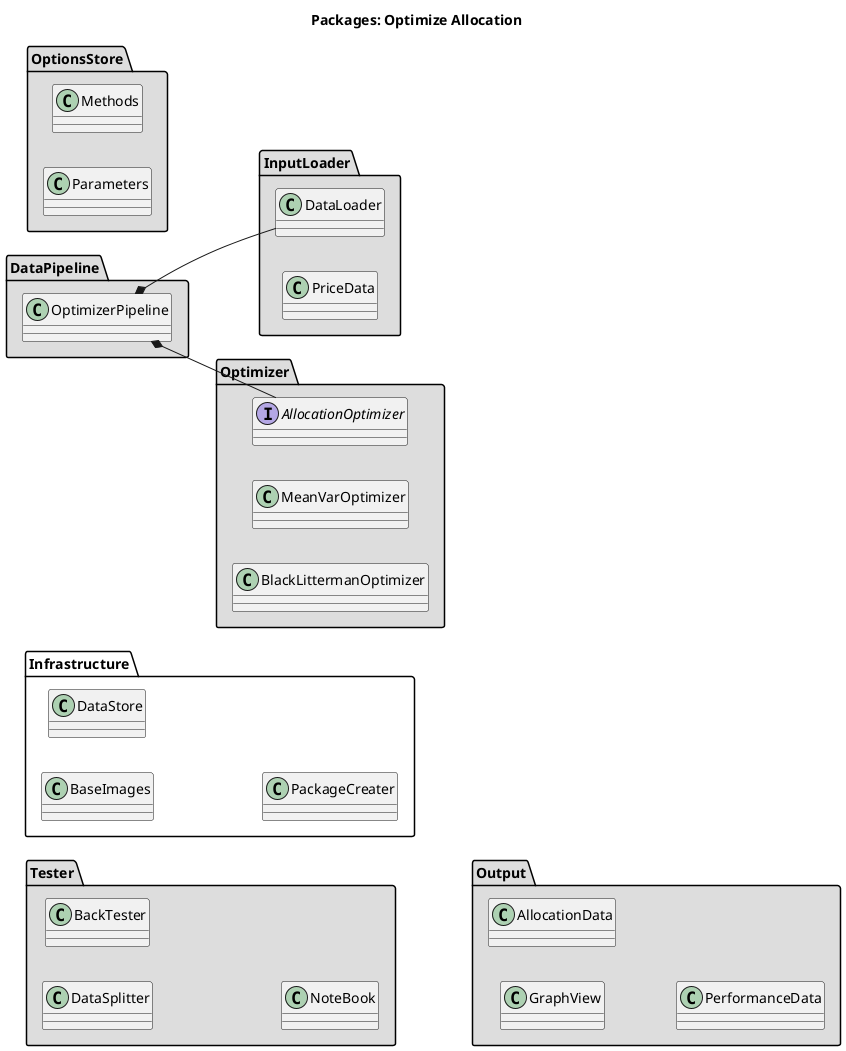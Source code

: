 @startuml package
left to right direction
' Horizontal lines: -->, <--, <-->
' Vertical lines: ->, <-, <->
title Packages: Optimize Allocation

package InputLoader #DDDDDD{
    class DataLoader
    class PriceData
}

package Optimizer #DDDDDD{
    Interface AllocationOptimizer
    class MeanVarOptimizer
    class BlackLittermanOptimizer
}

package OptionsStore #DDDDDD {
    class Methods
    class Parameters
}

package Tester #DDDDDD {
    class DataSplitter
    class BackTester
    class NoteBook
}

package Infrastructure {
    class BaseImages
    class DataStore
    class PackageCreater
}

package Output #DDDDDD {
    class GraphView
    class AllocationData
    class PerformanceData
}

package DataPipeline #DDDDDD {
    class OptimizerPipeline

    OptimizerPipeline *-- DataLoader
    OptimizerPipeline *-- AllocationOptimizer
}

@enduml
